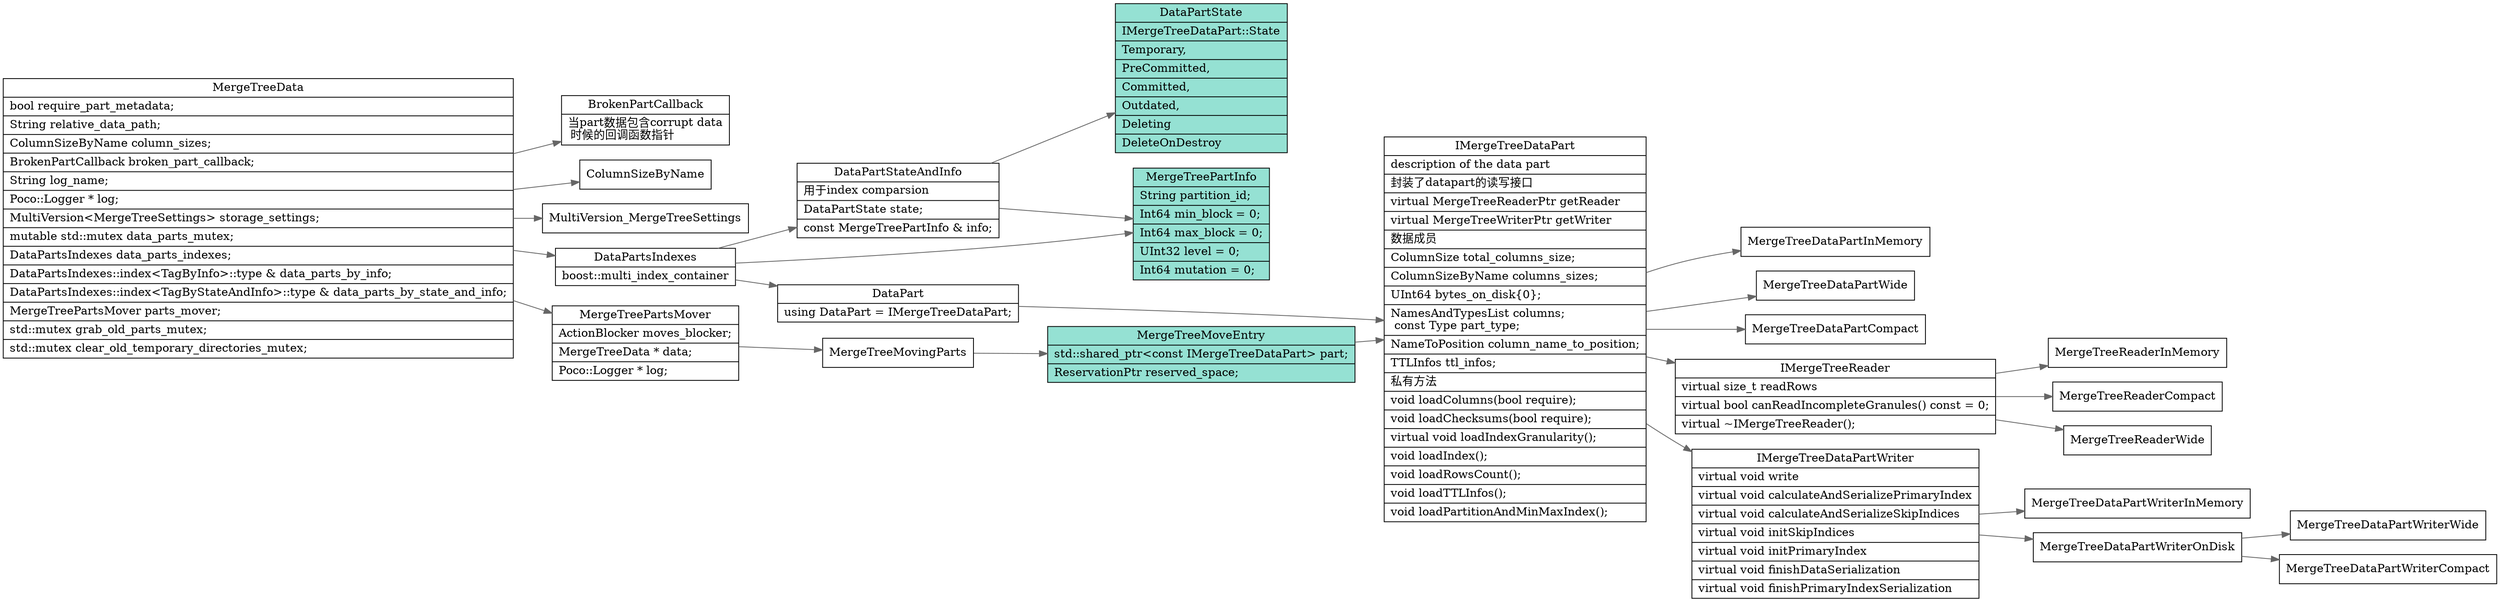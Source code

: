 digraph merge_tree_data_struct {
  node[shape=box];
  edge[color=gray40];
  newrank=true;
  rankdir=LR;
  node[shape="record"; fillcolor="#95e1d3" style=filled;];
  DataPartState;
  MergeTreePartInfo;
  MergeTreeMoveEntry;
  node[shape=box;style=stroke;];
  BrokenPartCallback[
    shape="record";
    label="{{
      BrokenPartCallback|
      当part数据包含corrupt data\l
      时候的回调函数指针\l
    }}";
  ];
  DataPart[
    shape="record";
    label="{{
      DataPart|
      using DataPart = IMergeTreeDataPart;\l
    }}";
  ];

  DataPartStateAndInfo[
    shape="record";
    label="{{
      DataPartStateAndInfo|
      用于index comparsion\l|
        DataPartState state;\l|
        const MergeTreePartInfo & info;\l
    }}";
  ];

  MergeTreeData[
    shape="record";
    label="{{
      MergeTreeData|
        bool require_part_metadata;\l|
        String relative_data_path;\l|
        ColumnSizeByName column_sizes;\l|
        BrokenPartCallback broken_part_callback;\l|
        String log_name;\l|
        Poco::Logger * log;\l|
        MultiVersion\<MergeTreeSettings\> storage_settings;\l|
        mutable std::mutex data_parts_mutex;\l|
        DataPartsIndexes data_parts_indexes;\l|
        DataPartsIndexes::index\<TagByInfo\>::type & data_parts_by_info;\l|
        DataPartsIndexes::index\<TagByStateAndInfo\>::type & data_parts_by_state_and_info;\l|
        MergeTreePartsMover parts_mover;\l|
        std::mutex grab_old_parts_mutex;\l|
        std::mutex clear_old_temporary_directories_mutex;\l
    }}";
  ];

  MergeTreeData -> {
    ColumnSizeByName;
    BrokenPartCallback;
    MultiVersion_MergeTreeSettings;
    DataPartsIndexes;
    MergeTreePartsMover;
  }
  DataPartsIndexes[
    shape="record";
    label="{{
      DataPartsIndexes|
      boost::multi_index_container\l
    }}";
  ];

  DataPartsIndexes -> {
    DataPart 
    DataPartStateAndInfo
    MergeTreePartInfo
  } 
  DataPart -> IMergeTreeDataPart;
  IMergeTreeDataPart[
    shape="record";
    label="{{
      IMergeTreeDataPart|
      description of the data part \l|
      封装了datapart的读写接口\l|
      virtual MergeTreeReaderPtr getReader\l|
      virtual MergeTreeWriterPtr getWriter\l|
      数据成员\l|
      ColumnSize total_columns_size;\l|
      ColumnSizeByName columns_sizes;\l|
      UInt64 bytes_on_disk\{0\};\l|
      NamesAndTypesList columns;\l
      const Type part_type;\l|
      NameToPosition column_name_to_position;\l|
      TTLInfos ttl_infos;\l|
      私有方法\l|
      void loadColumns(bool require);\l|
      void loadChecksums(bool require);\l|
      virtual void loadIndexGranularity();\l|
      void loadIndex();\l|
      void loadRowsCount();\l|
      void loadTTLInfos();\l|
      void loadPartitionAndMinMaxIndex();\l
    }}";
  ];
  IMergeTreeDataPart -> {
    MergeTreeDataPartInMemory;
    MergeTreeDataPartWide;
    MergeTreeDataPartCompact
    IMergeTreeReader;
    IMergeTreeDataPartWriter;
  }

  IMergeTreeReader[
    shape="record";
    label="{{
      IMergeTreeReader|
        virtual size_t readRows\l|
        virtual bool canReadIncompleteGranules() const = 0;\l|
        virtual ~IMergeTreeReader();\l
    }}";
  ];
  IMergeTreeDataPartWriter[
    shape="record";
    label="{{
      IMergeTreeDataPartWriter|
        virtual void write\l|
        virtual void calculateAndSerializePrimaryIndex\l|
        virtual void calculateAndSerializeSkipIndices\l|
        virtual void initSkipIndices\l|
        virtual void initPrimaryIndex\l|
        virtual void finishDataSerialization\l|
        virtual void finishPrimaryIndexSerialization\l
    }}";
  ];

  IMergeTreeReader -> {
      MergeTreeReaderWide;
      MergeTreeReaderInMemory;
      MergeTreeReaderCompact
  }
  IMergeTreeDataPartWriter -> {
    MergeTreeDataPartWriterOnDisk;
    MergeTreeDataPartWriterInMemory
  }
  MergeTreeDataPartWriterOnDisk -> {
      MergeTreeDataPartWriterWide;
      MergeTreeDataPartWriterCompact
  }

  DataPartStateAndInfo -> {
    DataPartState;
    MergeTreePartInfo;
  }
  DataPartState[
    shape="record";
    label="{{
      DataPartState|
      IMergeTreeDataPart::State\l|
        Temporary,\l|
        PreCommitted,\l|
        Committed, \l|
        Outdated,\l|
        Deleting\l|
        DeleteOnDestroy\l
    }}";
  ];
  MergeTreePartInfo[
    shape="record";
    label="{{
      MergeTreePartInfo|
        String partition_id;\l|
        Int64 min_block = 0;\l|
        Int64 max_block = 0;\l|
        UInt32 level = 0;\l|
        Int64 mutation = 0;\l
    }}";
  ];
  MergeTreePartsMover[
    shape="record";
    label="{{
      MergeTreePartsMover|
          ActionBlocker moves_blocker;\l|
          MergeTreeData * data;\l|
          Poco::Logger * log;\l
    }}";
  ];
  MergeTreePartsMover ->  MergeTreeMovingParts -> MergeTreeMoveEntry;
  MergeTreeMoveEntry[
    shape="record";
    label="{{
      MergeTreeMoveEntry|
        std::shared_ptr\<const IMergeTreeDataPart\> part;\l|
        ReservationPtr reserved_space;\l
    }}";
  ];
  MergeTreeMoveEntry -> IMergeTreeDataPart;
}
